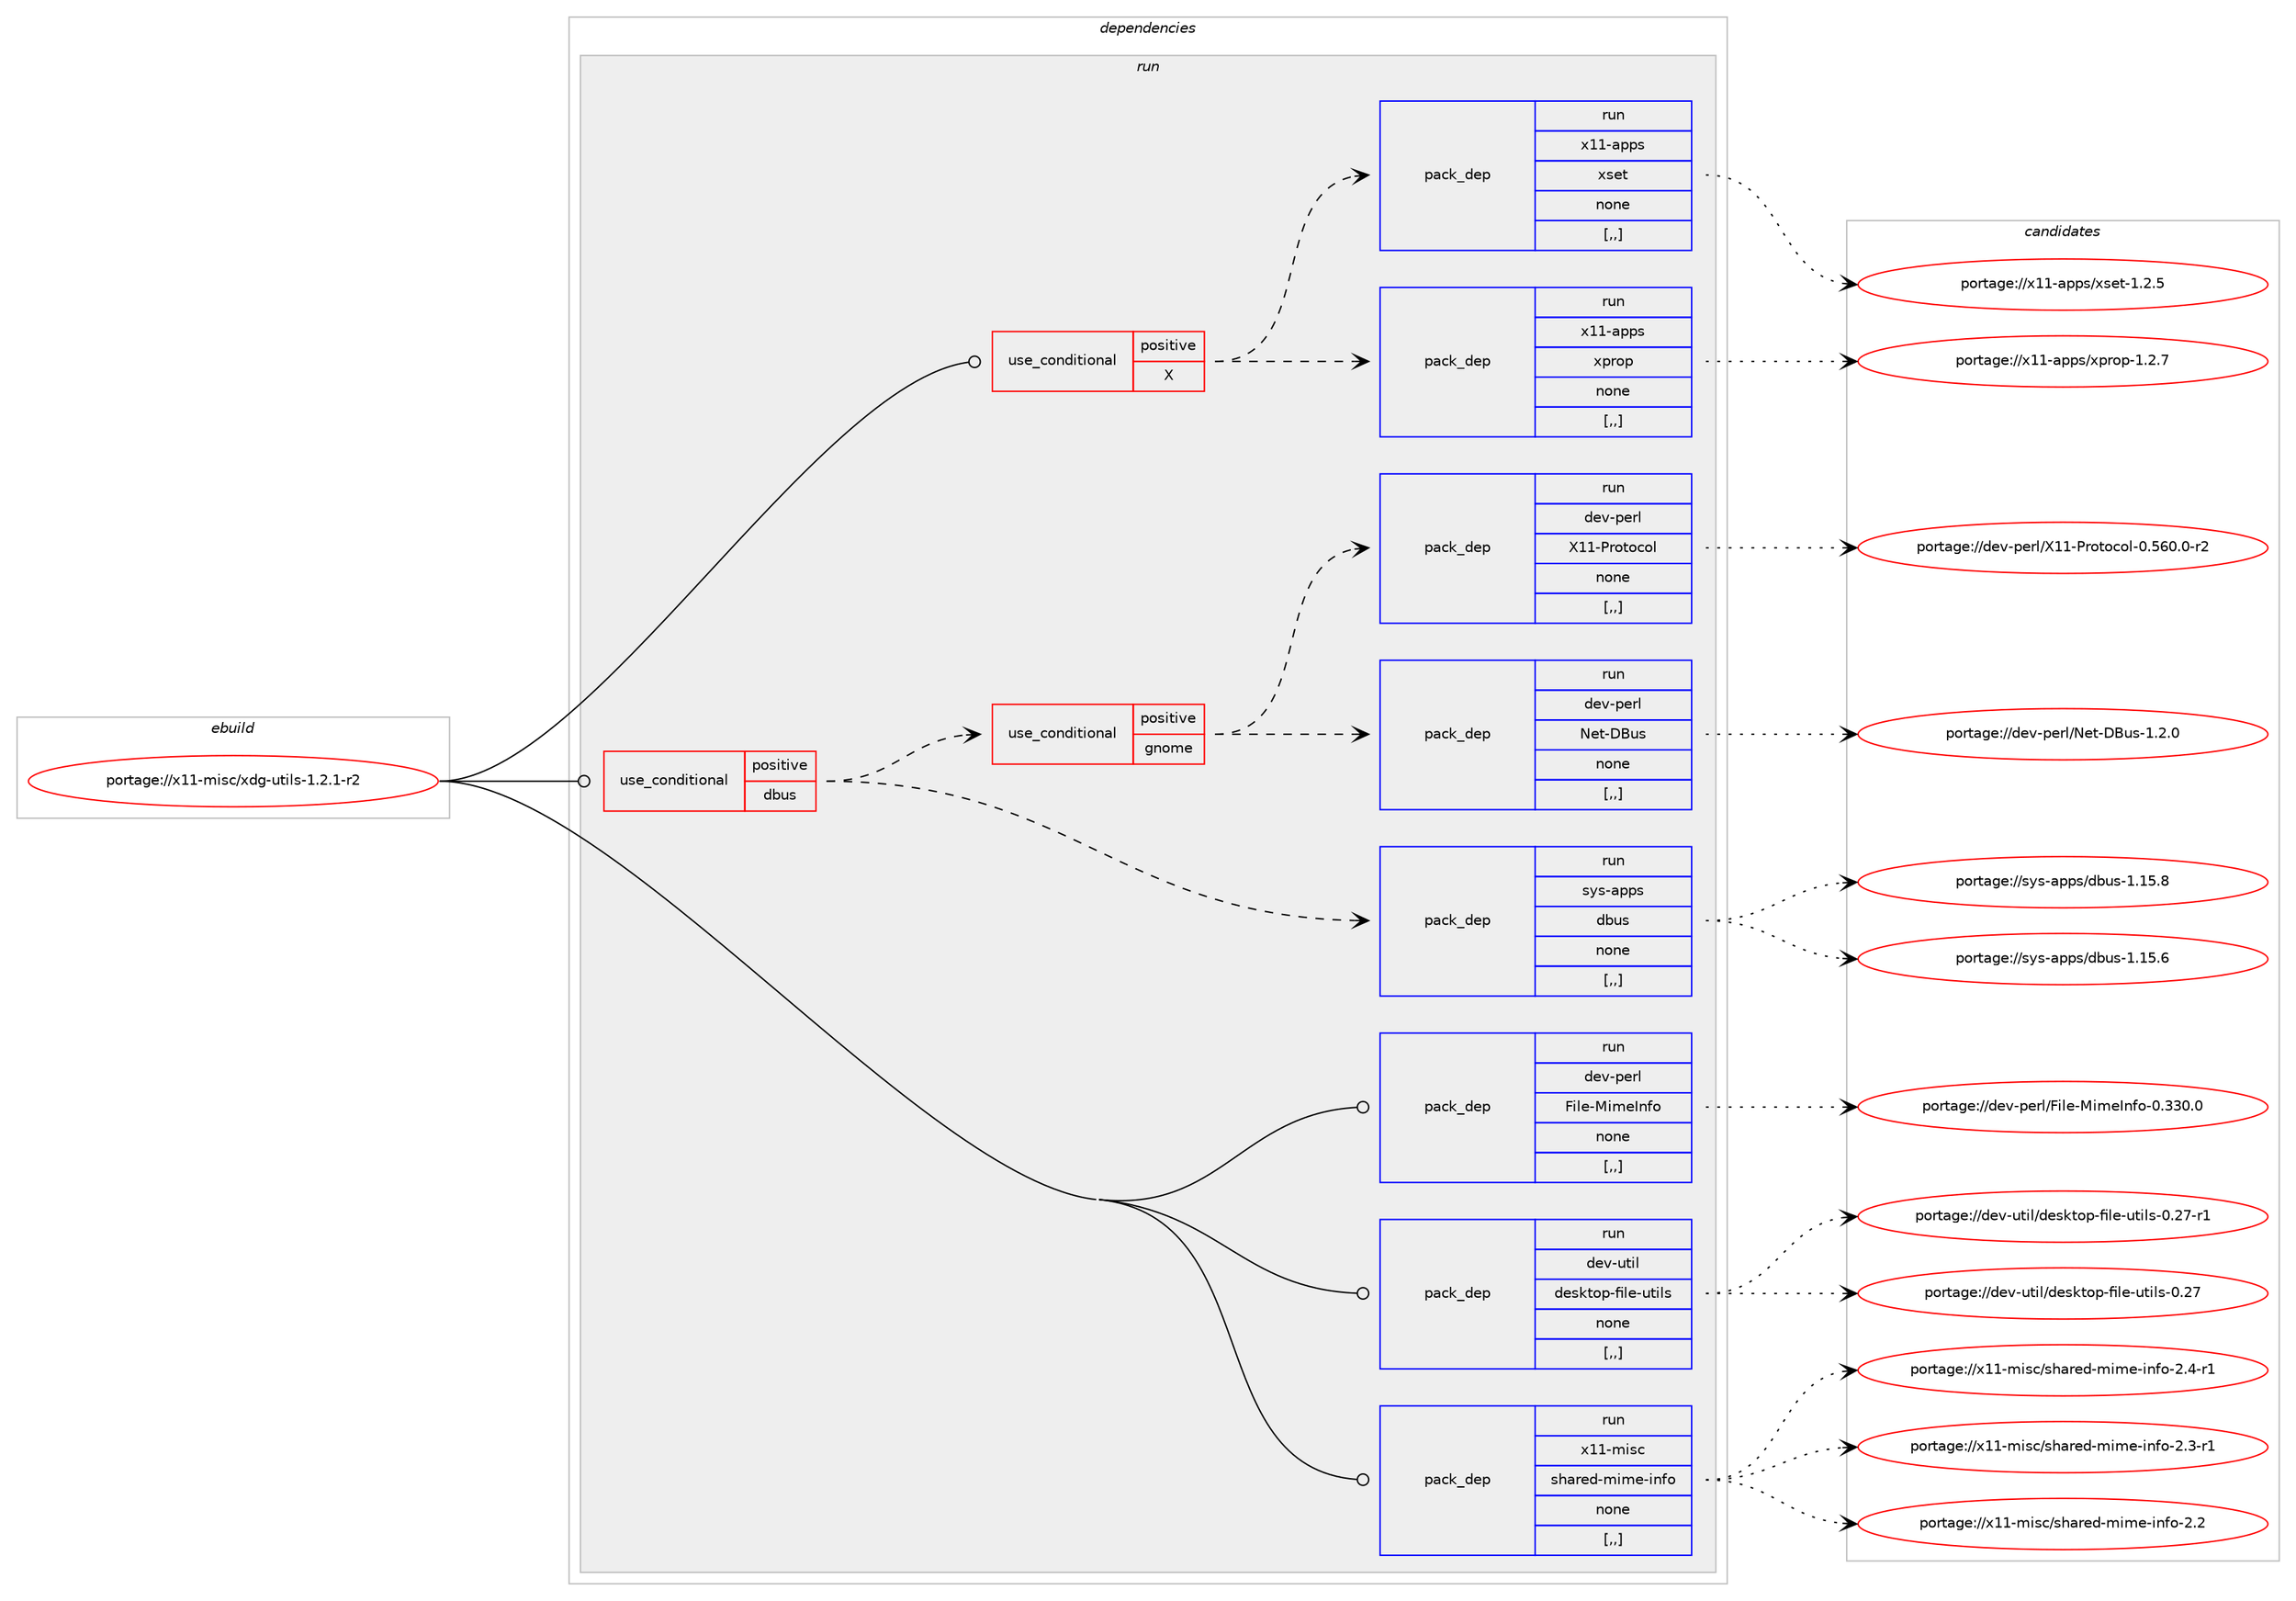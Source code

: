 digraph prolog {

# *************
# Graph options
# *************

newrank=true;
concentrate=true;
compound=true;
graph [rankdir=LR,fontname=Helvetica,fontsize=10,ranksep=1.5];#, ranksep=2.5, nodesep=0.2];
edge  [arrowhead=vee];
node  [fontname=Helvetica,fontsize=10];

# **********
# The ebuild
# **********

subgraph cluster_leftcol {
color=gray;
label=<<i>ebuild</i>>;
id [label="portage://x11-misc/xdg-utils-1.2.1-r2", color=red, width=4, href="../x11-misc/xdg-utils-1.2.1-r2.svg"];
}

# ****************
# The dependencies
# ****************

subgraph cluster_midcol {
color=gray;
label=<<i>dependencies</i>>;
subgraph cluster_compile {
fillcolor="#eeeeee";
style=filled;
label=<<i>compile</i>>;
}
subgraph cluster_compileandrun {
fillcolor="#eeeeee";
style=filled;
label=<<i>compile and run</i>>;
}
subgraph cluster_run {
fillcolor="#eeeeee";
style=filled;
label=<<i>run</i>>;
subgraph cond121954 {
dependency461086 [label=<<TABLE BORDER="0" CELLBORDER="1" CELLSPACING="0" CELLPADDING="4"><TR><TD ROWSPAN="3" CELLPADDING="10">use_conditional</TD></TR><TR><TD>positive</TD></TR><TR><TD>X</TD></TR></TABLE>>, shape=none, color=red];
subgraph pack335743 {
dependency461087 [label=<<TABLE BORDER="0" CELLBORDER="1" CELLSPACING="0" CELLPADDING="4" WIDTH="220"><TR><TD ROWSPAN="6" CELLPADDING="30">pack_dep</TD></TR><TR><TD WIDTH="110">run</TD></TR><TR><TD>x11-apps</TD></TR><TR><TD>xprop</TD></TR><TR><TD>none</TD></TR><TR><TD>[,,]</TD></TR></TABLE>>, shape=none, color=blue];
}
dependency461086:e -> dependency461087:w [weight=20,style="dashed",arrowhead="vee"];
subgraph pack335744 {
dependency461088 [label=<<TABLE BORDER="0" CELLBORDER="1" CELLSPACING="0" CELLPADDING="4" WIDTH="220"><TR><TD ROWSPAN="6" CELLPADDING="30">pack_dep</TD></TR><TR><TD WIDTH="110">run</TD></TR><TR><TD>x11-apps</TD></TR><TR><TD>xset</TD></TR><TR><TD>none</TD></TR><TR><TD>[,,]</TD></TR></TABLE>>, shape=none, color=blue];
}
dependency461086:e -> dependency461088:w [weight=20,style="dashed",arrowhead="vee"];
}
id:e -> dependency461086:w [weight=20,style="solid",arrowhead="odot"];
subgraph cond121955 {
dependency461089 [label=<<TABLE BORDER="0" CELLBORDER="1" CELLSPACING="0" CELLPADDING="4"><TR><TD ROWSPAN="3" CELLPADDING="10">use_conditional</TD></TR><TR><TD>positive</TD></TR><TR><TD>dbus</TD></TR></TABLE>>, shape=none, color=red];
subgraph pack335745 {
dependency461090 [label=<<TABLE BORDER="0" CELLBORDER="1" CELLSPACING="0" CELLPADDING="4" WIDTH="220"><TR><TD ROWSPAN="6" CELLPADDING="30">pack_dep</TD></TR><TR><TD WIDTH="110">run</TD></TR><TR><TD>sys-apps</TD></TR><TR><TD>dbus</TD></TR><TR><TD>none</TD></TR><TR><TD>[,,]</TD></TR></TABLE>>, shape=none, color=blue];
}
dependency461089:e -> dependency461090:w [weight=20,style="dashed",arrowhead="vee"];
subgraph cond121956 {
dependency461091 [label=<<TABLE BORDER="0" CELLBORDER="1" CELLSPACING="0" CELLPADDING="4"><TR><TD ROWSPAN="3" CELLPADDING="10">use_conditional</TD></TR><TR><TD>positive</TD></TR><TR><TD>gnome</TD></TR></TABLE>>, shape=none, color=red];
subgraph pack335746 {
dependency461092 [label=<<TABLE BORDER="0" CELLBORDER="1" CELLSPACING="0" CELLPADDING="4" WIDTH="220"><TR><TD ROWSPAN="6" CELLPADDING="30">pack_dep</TD></TR><TR><TD WIDTH="110">run</TD></TR><TR><TD>dev-perl</TD></TR><TR><TD>Net-DBus</TD></TR><TR><TD>none</TD></TR><TR><TD>[,,]</TD></TR></TABLE>>, shape=none, color=blue];
}
dependency461091:e -> dependency461092:w [weight=20,style="dashed",arrowhead="vee"];
subgraph pack335747 {
dependency461093 [label=<<TABLE BORDER="0" CELLBORDER="1" CELLSPACING="0" CELLPADDING="4" WIDTH="220"><TR><TD ROWSPAN="6" CELLPADDING="30">pack_dep</TD></TR><TR><TD WIDTH="110">run</TD></TR><TR><TD>dev-perl</TD></TR><TR><TD>X11-Protocol</TD></TR><TR><TD>none</TD></TR><TR><TD>[,,]</TD></TR></TABLE>>, shape=none, color=blue];
}
dependency461091:e -> dependency461093:w [weight=20,style="dashed",arrowhead="vee"];
}
dependency461089:e -> dependency461091:w [weight=20,style="dashed",arrowhead="vee"];
}
id:e -> dependency461089:w [weight=20,style="solid",arrowhead="odot"];
subgraph pack335748 {
dependency461094 [label=<<TABLE BORDER="0" CELLBORDER="1" CELLSPACING="0" CELLPADDING="4" WIDTH="220"><TR><TD ROWSPAN="6" CELLPADDING="30">pack_dep</TD></TR><TR><TD WIDTH="110">run</TD></TR><TR><TD>dev-perl</TD></TR><TR><TD>File-MimeInfo</TD></TR><TR><TD>none</TD></TR><TR><TD>[,,]</TD></TR></TABLE>>, shape=none, color=blue];
}
id:e -> dependency461094:w [weight=20,style="solid",arrowhead="odot"];
subgraph pack335749 {
dependency461095 [label=<<TABLE BORDER="0" CELLBORDER="1" CELLSPACING="0" CELLPADDING="4" WIDTH="220"><TR><TD ROWSPAN="6" CELLPADDING="30">pack_dep</TD></TR><TR><TD WIDTH="110">run</TD></TR><TR><TD>dev-util</TD></TR><TR><TD>desktop-file-utils</TD></TR><TR><TD>none</TD></TR><TR><TD>[,,]</TD></TR></TABLE>>, shape=none, color=blue];
}
id:e -> dependency461095:w [weight=20,style="solid",arrowhead="odot"];
subgraph pack335750 {
dependency461096 [label=<<TABLE BORDER="0" CELLBORDER="1" CELLSPACING="0" CELLPADDING="4" WIDTH="220"><TR><TD ROWSPAN="6" CELLPADDING="30">pack_dep</TD></TR><TR><TD WIDTH="110">run</TD></TR><TR><TD>x11-misc</TD></TR><TR><TD>shared-mime-info</TD></TR><TR><TD>none</TD></TR><TR><TD>[,,]</TD></TR></TABLE>>, shape=none, color=blue];
}
id:e -> dependency461096:w [weight=20,style="solid",arrowhead="odot"];
}
}

# **************
# The candidates
# **************

subgraph cluster_choices {
rank=same;
color=gray;
label=<<i>candidates</i>>;

subgraph choice335743 {
color=black;
nodesep=1;
choice1204949459711211211547120112114111112454946504655 [label="portage://x11-apps/xprop-1.2.7", color=red, width=4,href="../x11-apps/xprop-1.2.7.svg"];
dependency461087:e -> choice1204949459711211211547120112114111112454946504655:w [style=dotted,weight="100"];
}
subgraph choice335744 {
color=black;
nodesep=1;
choice1204949459711211211547120115101116454946504653 [label="portage://x11-apps/xset-1.2.5", color=red, width=4,href="../x11-apps/xset-1.2.5.svg"];
dependency461088:e -> choice1204949459711211211547120115101116454946504653:w [style=dotted,weight="100"];
}
subgraph choice335745 {
color=black;
nodesep=1;
choice1151211154597112112115471009811711545494649534656 [label="portage://sys-apps/dbus-1.15.8", color=red, width=4,href="../sys-apps/dbus-1.15.8.svg"];
choice1151211154597112112115471009811711545494649534654 [label="portage://sys-apps/dbus-1.15.6", color=red, width=4,href="../sys-apps/dbus-1.15.6.svg"];
dependency461090:e -> choice1151211154597112112115471009811711545494649534656:w [style=dotted,weight="100"];
dependency461090:e -> choice1151211154597112112115471009811711545494649534654:w [style=dotted,weight="100"];
}
subgraph choice335746 {
color=black;
nodesep=1;
choice100101118451121011141084778101116456866117115454946504648 [label="portage://dev-perl/Net-DBus-1.2.0", color=red, width=4,href="../dev-perl/Net-DBus-1.2.0.svg"];
dependency461092:e -> choice100101118451121011141084778101116456866117115454946504648:w [style=dotted,weight="100"];
}
subgraph choice335747 {
color=black;
nodesep=1;
choice100101118451121011141084788494945801141111161119911110845484653544846484511450 [label="portage://dev-perl/X11-Protocol-0.560.0-r2", color=red, width=4,href="../dev-perl/X11-Protocol-0.560.0-r2.svg"];
dependency461093:e -> choice100101118451121011141084788494945801141111161119911110845484653544846484511450:w [style=dotted,weight="100"];
}
subgraph choice335748 {
color=black;
nodesep=1;
choice1001011184511210111410847701051081014577105109101731101021114548465151484648 [label="portage://dev-perl/File-MimeInfo-0.330.0", color=red, width=4,href="../dev-perl/File-MimeInfo-0.330.0.svg"];
dependency461094:e -> choice1001011184511210111410847701051081014577105109101731101021114548465151484648:w [style=dotted,weight="100"];
}
subgraph choice335749 {
color=black;
nodesep=1;
choice1001011184511711610510847100101115107116111112451021051081014511711610510811545484650554511449 [label="portage://dev-util/desktop-file-utils-0.27-r1", color=red, width=4,href="../dev-util/desktop-file-utils-0.27-r1.svg"];
choice100101118451171161051084710010111510711611111245102105108101451171161051081154548465055 [label="portage://dev-util/desktop-file-utils-0.27", color=red, width=4,href="../dev-util/desktop-file-utils-0.27.svg"];
dependency461095:e -> choice1001011184511711610510847100101115107116111112451021051081014511711610510811545484650554511449:w [style=dotted,weight="100"];
dependency461095:e -> choice100101118451171161051084710010111510711611111245102105108101451171161051081154548465055:w [style=dotted,weight="100"];
}
subgraph choice335750 {
color=black;
nodesep=1;
choice1204949451091051159947115104971141011004510910510910145105110102111455046524511449 [label="portage://x11-misc/shared-mime-info-2.4-r1", color=red, width=4,href="../x11-misc/shared-mime-info-2.4-r1.svg"];
choice1204949451091051159947115104971141011004510910510910145105110102111455046514511449 [label="portage://x11-misc/shared-mime-info-2.3-r1", color=red, width=4,href="../x11-misc/shared-mime-info-2.3-r1.svg"];
choice120494945109105115994711510497114101100451091051091014510511010211145504650 [label="portage://x11-misc/shared-mime-info-2.2", color=red, width=4,href="../x11-misc/shared-mime-info-2.2.svg"];
dependency461096:e -> choice1204949451091051159947115104971141011004510910510910145105110102111455046524511449:w [style=dotted,weight="100"];
dependency461096:e -> choice1204949451091051159947115104971141011004510910510910145105110102111455046514511449:w [style=dotted,weight="100"];
dependency461096:e -> choice120494945109105115994711510497114101100451091051091014510511010211145504650:w [style=dotted,weight="100"];
}
}

}
